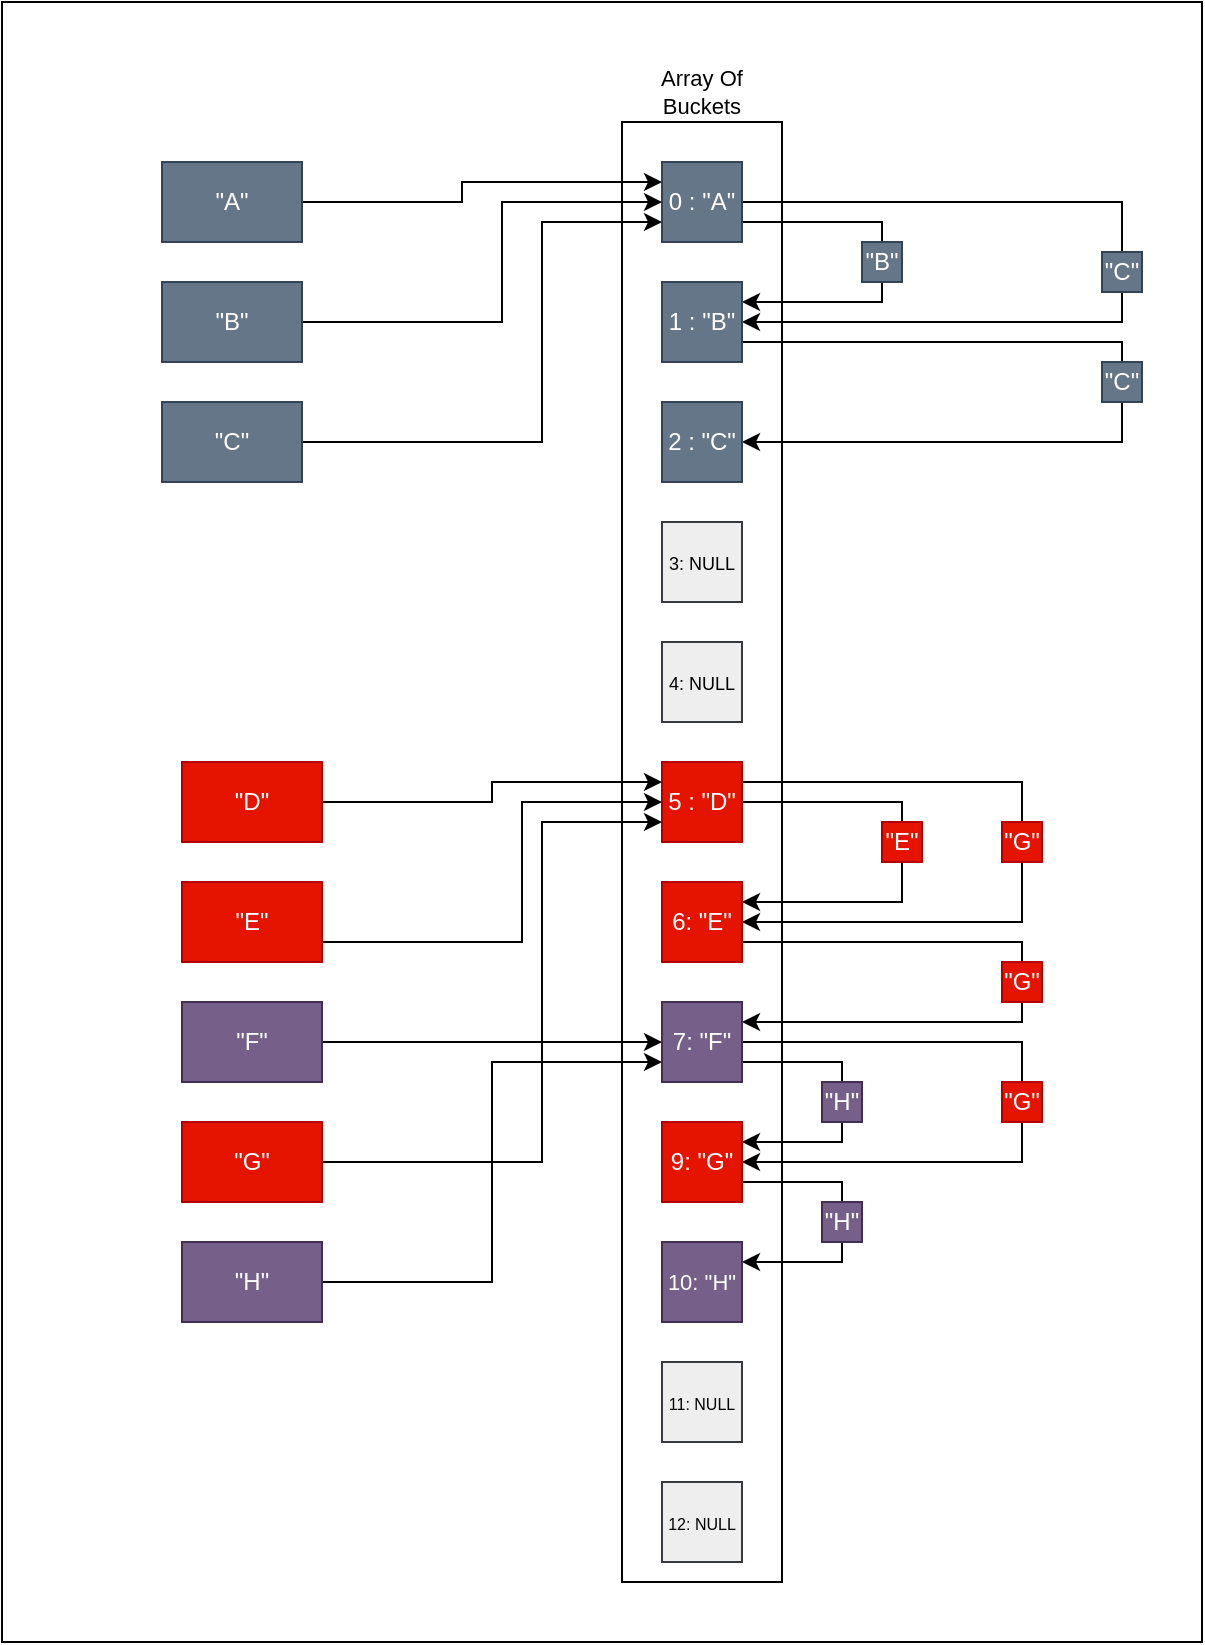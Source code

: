 <mxfile version="15.5.8"><diagram id="5SpBU2ZpAp6LxMxBz0T4" name="Page-1"><mxGraphModel dx="1298" dy="807" grid="1" gridSize="10" guides="1" tooltips="1" connect="1" arrows="1" fold="1" page="1" pageScale="1" pageWidth="850" pageHeight="1100" math="0" shadow="0"><root><mxCell id="0"/><mxCell id="1" parent="0"/><mxCell id="0hxtdNQHNH2iXTW06Vc6-2" value="" style="rounded=0;whiteSpace=wrap;html=1;" parent="1" vertex="1"><mxGeometry x="360" y="160" width="80" height="730" as="geometry"/></mxCell><mxCell id="0hxtdNQHNH2iXTW06Vc6-32" style="edgeStyle=orthogonalEdgeStyle;rounded=0;orthogonalLoop=1;jettySize=auto;html=1;exitX=1;exitY=0.5;exitDx=0;exitDy=0;entryX=1;entryY=0.5;entryDx=0;entryDy=0;fontColor=#FFFFFF;" parent="1" source="0hxtdNQHNH2iXTW06Vc6-3" target="0hxtdNQHNH2iXTW06Vc6-5" edge="1"><mxGeometry relative="1" as="geometry"><Array as="points"><mxPoint x="610" y="200"/><mxPoint x="610" y="260"/></Array></mxGeometry></mxCell><mxCell id="0hxtdNQHNH2iXTW06Vc6-36" style="edgeStyle=orthogonalEdgeStyle;rounded=0;orthogonalLoop=1;jettySize=auto;html=1;exitX=1;exitY=0.75;exitDx=0;exitDy=0;entryX=1;entryY=0.25;entryDx=0;entryDy=0;fontColor=#FFFFFF;" parent="1" source="0hxtdNQHNH2iXTW06Vc6-3" target="0hxtdNQHNH2iXTW06Vc6-5" edge="1"><mxGeometry relative="1" as="geometry"><Array as="points"><mxPoint x="490" y="210"/><mxPoint x="490" y="250"/></Array></mxGeometry></mxCell><mxCell id="0hxtdNQHNH2iXTW06Vc6-3" value="0 : &quot;A&quot;" style="whiteSpace=wrap;html=1;aspect=fixed;fillColor=#647687;fontColor=#ffffff;strokeColor=#314354;" parent="1" vertex="1"><mxGeometry x="380" y="180" width="40" height="40" as="geometry"/></mxCell><mxCell id="0hxtdNQHNH2iXTW06Vc6-34" style="edgeStyle=orthogonalEdgeStyle;rounded=0;orthogonalLoop=1;jettySize=auto;html=1;exitX=1;exitY=0.75;exitDx=0;exitDy=0;entryX=1;entryY=0.5;entryDx=0;entryDy=0;fontColor=#FFFFFF;" parent="1" source="0hxtdNQHNH2iXTW06Vc6-5" target="0hxtdNQHNH2iXTW06Vc6-6" edge="1"><mxGeometry relative="1" as="geometry"><Array as="points"><mxPoint x="610" y="270"/><mxPoint x="610" y="320"/></Array></mxGeometry></mxCell><mxCell id="0hxtdNQHNH2iXTW06Vc6-5" value="1 : &quot;B&quot;" style="whiteSpace=wrap;html=1;aspect=fixed;fillColor=#647687;fontColor=#ffffff;strokeColor=#314354;" parent="1" vertex="1"><mxGeometry x="380" y="240" width="40" height="40" as="geometry"/></mxCell><mxCell id="0hxtdNQHNH2iXTW06Vc6-6" value="2 : &quot;C&quot;" style="whiteSpace=wrap;html=1;aspect=fixed;fillColor=#647687;fontColor=#ffffff;strokeColor=#314354;" parent="1" vertex="1"><mxGeometry x="380" y="300" width="40" height="40" as="geometry"/></mxCell><mxCell id="0hxtdNQHNH2iXTW06Vc6-7" value="&lt;font style=&quot;font-size: 9px&quot;&gt;3: NULL&lt;/font&gt;" style="whiteSpace=wrap;html=1;aspect=fixed;fillColor=#eeeeee;strokeColor=#36393d;" parent="1" vertex="1"><mxGeometry x="380" y="360" width="40" height="40" as="geometry"/></mxCell><mxCell id="0hxtdNQHNH2iXTW06Vc6-8" value="&lt;font style=&quot;font-size: 9px&quot;&gt;4: NULL&lt;/font&gt;" style="whiteSpace=wrap;html=1;aspect=fixed;fillColor=#eeeeee;strokeColor=#36393d;" parent="1" vertex="1"><mxGeometry x="380" y="420" width="40" height="40" as="geometry"/></mxCell><mxCell id="0hxtdNQHNH2iXTW06Vc6-35" style="edgeStyle=orthogonalEdgeStyle;rounded=0;orthogonalLoop=1;jettySize=auto;html=1;exitX=1;exitY=0.5;exitDx=0;exitDy=0;entryX=1;entryY=0.25;entryDx=0;entryDy=0;fontColor=#FFFFFF;" parent="1" source="0hxtdNQHNH2iXTW06Vc6-9" target="0hxtdNQHNH2iXTW06Vc6-10" edge="1"><mxGeometry relative="1" as="geometry"><Array as="points"><mxPoint x="500" y="500"/><mxPoint x="500" y="550"/></Array></mxGeometry></mxCell><mxCell id="0hxtdNQHNH2iXTW06Vc6-59" style="edgeStyle=orthogonalEdgeStyle;rounded=0;orthogonalLoop=1;jettySize=auto;html=1;exitX=1;exitY=0.25;exitDx=0;exitDy=0;entryX=1;entryY=0.5;entryDx=0;entryDy=0;fontSize=11;fontColor=#000000;" parent="1" source="0hxtdNQHNH2iXTW06Vc6-9" target="0hxtdNQHNH2iXTW06Vc6-10" edge="1"><mxGeometry relative="1" as="geometry"><Array as="points"><mxPoint x="560" y="490"/><mxPoint x="560" y="560"/></Array></mxGeometry></mxCell><mxCell id="0hxtdNQHNH2iXTW06Vc6-9" value="5 : &quot;D&quot;" style="whiteSpace=wrap;html=1;aspect=fixed;fillColor=#e51400;fontColor=#ffffff;strokeColor=#B20000;" parent="1" vertex="1"><mxGeometry x="380" y="480" width="40" height="40" as="geometry"/></mxCell><mxCell id="0hxtdNQHNH2iXTW06Vc6-61" style="edgeStyle=orthogonalEdgeStyle;rounded=0;orthogonalLoop=1;jettySize=auto;html=1;exitX=1;exitY=0.75;exitDx=0;exitDy=0;entryX=1;entryY=0.25;entryDx=0;entryDy=0;fontSize=11;fontColor=#000000;" parent="1" source="0hxtdNQHNH2iXTW06Vc6-10" target="0hxtdNQHNH2iXTW06Vc6-11" edge="1"><mxGeometry relative="1" as="geometry"><Array as="points"><mxPoint x="560" y="570"/><mxPoint x="560" y="610"/></Array></mxGeometry></mxCell><mxCell id="0hxtdNQHNH2iXTW06Vc6-10" value="6: &quot;E&quot;" style="whiteSpace=wrap;html=1;aspect=fixed;fillColor=#e51400;fontColor=#ffffff;strokeColor=#B20000;" parent="1" vertex="1"><mxGeometry x="380" y="540" width="40" height="40" as="geometry"/></mxCell><mxCell id="0hxtdNQHNH2iXTW06Vc6-63" style="edgeStyle=orthogonalEdgeStyle;rounded=0;orthogonalLoop=1;jettySize=auto;html=1;exitX=1;exitY=0.5;exitDx=0;exitDy=0;entryX=1;entryY=0.5;entryDx=0;entryDy=0;fontSize=11;fontColor=#000000;" parent="1" source="0hxtdNQHNH2iXTW06Vc6-11" target="0hxtdNQHNH2iXTW06Vc6-12" edge="1"><mxGeometry relative="1" as="geometry"><Array as="points"><mxPoint x="560" y="620"/><mxPoint x="560" y="680"/></Array></mxGeometry></mxCell><mxCell id="0hxtdNQHNH2iXTW06Vc6-65" style="edgeStyle=orthogonalEdgeStyle;rounded=0;orthogonalLoop=1;jettySize=auto;html=1;exitX=1;exitY=0.75;exitDx=0;exitDy=0;entryX=1;entryY=0.25;entryDx=0;entryDy=0;fontSize=11;fontColor=#000000;" parent="1" source="0hxtdNQHNH2iXTW06Vc6-11" target="0hxtdNQHNH2iXTW06Vc6-12" edge="1"><mxGeometry relative="1" as="geometry"><Array as="points"><mxPoint x="470" y="630"/><mxPoint x="470" y="670"/></Array></mxGeometry></mxCell><mxCell id="0hxtdNQHNH2iXTW06Vc6-11" value="7: &quot;F&quot;" style="whiteSpace=wrap;html=1;aspect=fixed;fillColor=#76608a;fontColor=#ffffff;strokeColor=#432D57;" parent="1" vertex="1"><mxGeometry x="380" y="600" width="40" height="40" as="geometry"/></mxCell><mxCell id="0hxtdNQHNH2iXTW06Vc6-67" style="edgeStyle=orthogonalEdgeStyle;rounded=0;orthogonalLoop=1;jettySize=auto;html=1;exitX=1;exitY=0.75;exitDx=0;exitDy=0;entryX=1;entryY=0.25;entryDx=0;entryDy=0;fontSize=11;fontColor=#000000;" parent="1" source="0hxtdNQHNH2iXTW06Vc6-12" target="0hxtdNQHNH2iXTW06Vc6-46" edge="1"><mxGeometry relative="1" as="geometry"><Array as="points"><mxPoint x="470" y="690"/><mxPoint x="470" y="730"/></Array></mxGeometry></mxCell><mxCell id="0hxtdNQHNH2iXTW06Vc6-12" value="9: &quot;G&quot;" style="whiteSpace=wrap;html=1;aspect=fixed;fillColor=#e51400;fontColor=#ffffff;strokeColor=#B20000;" parent="1" vertex="1"><mxGeometry x="380" y="660" width="40" height="40" as="geometry"/></mxCell><mxCell id="0hxtdNQHNH2iXTW06Vc6-23" style="edgeStyle=orthogonalEdgeStyle;rounded=0;orthogonalLoop=1;jettySize=auto;html=1;exitX=1;exitY=0.5;exitDx=0;exitDy=0;entryX=0;entryY=0.25;entryDx=0;entryDy=0;" parent="1" source="0hxtdNQHNH2iXTW06Vc6-14" target="0hxtdNQHNH2iXTW06Vc6-3" edge="1"><mxGeometry relative="1" as="geometry"><Array as="points"><mxPoint x="280" y="200"/><mxPoint x="280" y="190"/></Array></mxGeometry></mxCell><mxCell id="0hxtdNQHNH2iXTW06Vc6-14" value="&quot;A&quot;" style="rounded=0;whiteSpace=wrap;html=1;fillColor=#647687;fontColor=#ffffff;strokeColor=#314354;" parent="1" vertex="1"><mxGeometry x="130" y="180" width="70" height="40" as="geometry"/></mxCell><mxCell id="0hxtdNQHNH2iXTW06Vc6-25" style="edgeStyle=orthogonalEdgeStyle;rounded=0;orthogonalLoop=1;jettySize=auto;html=1;exitX=1;exitY=0.5;exitDx=0;exitDy=0;entryX=0;entryY=0.5;entryDx=0;entryDy=0;" parent="1" source="0hxtdNQHNH2iXTW06Vc6-16" target="0hxtdNQHNH2iXTW06Vc6-3" edge="1"><mxGeometry relative="1" as="geometry"><Array as="points"><mxPoint x="300" y="260"/><mxPoint x="300" y="200"/></Array></mxGeometry></mxCell><mxCell id="0hxtdNQHNH2iXTW06Vc6-16" value="&quot;B&quot;" style="rounded=0;whiteSpace=wrap;html=1;fillColor=#647687;fontColor=#ffffff;strokeColor=#314354;" parent="1" vertex="1"><mxGeometry x="130" y="240" width="70" height="40" as="geometry"/></mxCell><mxCell id="0hxtdNQHNH2iXTW06Vc6-27" style="edgeStyle=orthogonalEdgeStyle;rounded=0;orthogonalLoop=1;jettySize=auto;html=1;exitX=1;exitY=0.5;exitDx=0;exitDy=0;entryX=0;entryY=0.75;entryDx=0;entryDy=0;" parent="1" source="0hxtdNQHNH2iXTW06Vc6-17" target="0hxtdNQHNH2iXTW06Vc6-3" edge="1"><mxGeometry relative="1" as="geometry"><Array as="points"><mxPoint x="320" y="320"/><mxPoint x="320" y="210"/></Array></mxGeometry></mxCell><mxCell id="0hxtdNQHNH2iXTW06Vc6-17" value="&quot;C&quot;" style="rounded=0;whiteSpace=wrap;html=1;fillColor=#647687;fontColor=#ffffff;strokeColor=#314354;" parent="1" vertex="1"><mxGeometry x="130" y="300" width="70" height="40" as="geometry"/></mxCell><mxCell id="0hxtdNQHNH2iXTW06Vc6-28" style="edgeStyle=orthogonalEdgeStyle;rounded=0;orthogonalLoop=1;jettySize=auto;html=1;exitX=1;exitY=0.5;exitDx=0;exitDy=0;entryX=0;entryY=0.25;entryDx=0;entryDy=0;fontColor=#FFFFFF;" parent="1" source="0hxtdNQHNH2iXTW06Vc6-18" target="0hxtdNQHNH2iXTW06Vc6-9" edge="1"><mxGeometry relative="1" as="geometry"/></mxCell><mxCell id="0hxtdNQHNH2iXTW06Vc6-18" value="&quot;D&quot;" style="rounded=0;whiteSpace=wrap;html=1;fillColor=#e51400;fontColor=#ffffff;strokeColor=#B20000;" parent="1" vertex="1"><mxGeometry x="140" y="480" width="70" height="40" as="geometry"/></mxCell><mxCell id="0hxtdNQHNH2iXTW06Vc6-29" style="edgeStyle=orthogonalEdgeStyle;rounded=0;orthogonalLoop=1;jettySize=auto;html=1;exitX=1;exitY=0.5;exitDx=0;exitDy=0;entryX=0;entryY=0.5;entryDx=0;entryDy=0;fontColor=#FFFFFF;" parent="1" source="0hxtdNQHNH2iXTW06Vc6-19" target="0hxtdNQHNH2iXTW06Vc6-9" edge="1"><mxGeometry relative="1" as="geometry"><Array as="points"><mxPoint x="310" y="570"/><mxPoint x="310" y="500"/></Array></mxGeometry></mxCell><mxCell id="0hxtdNQHNH2iXTW06Vc6-19" value="&quot;E&quot;" style="rounded=0;whiteSpace=wrap;html=1;fillColor=#e51400;fontColor=#ffffff;strokeColor=#B20000;" parent="1" vertex="1"><mxGeometry x="140" y="540" width="70" height="40" as="geometry"/></mxCell><mxCell id="0hxtdNQHNH2iXTW06Vc6-31" style="edgeStyle=orthogonalEdgeStyle;rounded=0;orthogonalLoop=1;jettySize=auto;html=1;exitX=1;exitY=0.5;exitDx=0;exitDy=0;entryX=0;entryY=0.5;entryDx=0;entryDy=0;fontColor=#FFFFFF;" parent="1" source="0hxtdNQHNH2iXTW06Vc6-20" target="0hxtdNQHNH2iXTW06Vc6-11" edge="1"><mxGeometry relative="1" as="geometry"/></mxCell><mxCell id="0hxtdNQHNH2iXTW06Vc6-20" value="&quot;F&quot;" style="rounded=0;whiteSpace=wrap;html=1;fillColor=#76608a;fontColor=#ffffff;strokeColor=#432D57;" parent="1" vertex="1"><mxGeometry x="140" y="600" width="70" height="40" as="geometry"/></mxCell><mxCell id="0hxtdNQHNH2iXTW06Vc6-37" value="&quot;B&quot;" style="rounded=0;whiteSpace=wrap;html=1;fillColor=#647687;fontColor=#ffffff;strokeColor=#314354;" parent="1" vertex="1"><mxGeometry x="480" y="220" width="20" height="20" as="geometry"/></mxCell><mxCell id="0hxtdNQHNH2iXTW06Vc6-39" value="&quot;C&quot;" style="rounded=0;whiteSpace=wrap;html=1;fillColor=#647687;fontColor=#ffffff;strokeColor=#314354;" parent="1" vertex="1"><mxGeometry x="600" y="225" width="20" height="20" as="geometry"/></mxCell><mxCell id="0hxtdNQHNH2iXTW06Vc6-40" value="&quot;C&quot;" style="rounded=0;whiteSpace=wrap;html=1;fillColor=#647687;fontColor=#ffffff;strokeColor=#314354;" parent="1" vertex="1"><mxGeometry x="600" y="280" width="20" height="20" as="geometry"/></mxCell><mxCell id="0hxtdNQHNH2iXTW06Vc6-46" value="&lt;font style=&quot;font-size: 11px&quot;&gt;10: &quot;H&quot;&lt;/font&gt;" style="whiteSpace=wrap;html=1;aspect=fixed;fillColor=#76608a;fontColor=#ffffff;strokeColor=#432D57;" parent="1" vertex="1"><mxGeometry x="380" y="720" width="40" height="40" as="geometry"/></mxCell><mxCell id="0hxtdNQHNH2iXTW06Vc6-47" value="&lt;font style=&quot;font-size: 8px&quot;&gt;11: NULL&lt;/font&gt;" style="whiteSpace=wrap;html=1;aspect=fixed;fillColor=#eeeeee;strokeColor=#36393d;" parent="1" vertex="1"><mxGeometry x="380" y="780" width="40" height="40" as="geometry"/></mxCell><mxCell id="0hxtdNQHNH2iXTW06Vc6-48" value="&lt;font style=&quot;font-size: 8px&quot;&gt;12: NULL&lt;/font&gt;" style="whiteSpace=wrap;html=1;aspect=fixed;fillColor=#eeeeee;strokeColor=#36393d;" parent="1" vertex="1"><mxGeometry x="380" y="840" width="40" height="40" as="geometry"/></mxCell><mxCell id="0hxtdNQHNH2iXTW06Vc6-50" style="edgeStyle=orthogonalEdgeStyle;rounded=0;orthogonalLoop=1;jettySize=auto;html=1;exitX=1;exitY=0.5;exitDx=0;exitDy=0;entryX=0;entryY=0.75;entryDx=0;entryDy=0;fontColor=#000000;" parent="1" source="0hxtdNQHNH2iXTW06Vc6-49" target="0hxtdNQHNH2iXTW06Vc6-9" edge="1"><mxGeometry relative="1" as="geometry"><Array as="points"><mxPoint x="320" y="680"/><mxPoint x="320" y="510"/></Array></mxGeometry></mxCell><mxCell id="0hxtdNQHNH2iXTW06Vc6-49" value="&quot;G&quot;" style="rounded=0;whiteSpace=wrap;html=1;fillColor=#e51400;fontColor=#ffffff;strokeColor=#B20000;" parent="1" vertex="1"><mxGeometry x="140" y="660" width="70" height="40" as="geometry"/></mxCell><mxCell id="0hxtdNQHNH2iXTW06Vc6-53" style="edgeStyle=orthogonalEdgeStyle;rounded=0;orthogonalLoop=1;jettySize=auto;html=1;exitX=1;exitY=0.5;exitDx=0;exitDy=0;entryX=0;entryY=0.75;entryDx=0;entryDy=0;fontColor=#000000;" parent="1" source="0hxtdNQHNH2iXTW06Vc6-52" target="0hxtdNQHNH2iXTW06Vc6-11" edge="1"><mxGeometry relative="1" as="geometry"/></mxCell><mxCell id="0hxtdNQHNH2iXTW06Vc6-52" value="&quot;H&quot;" style="rounded=0;whiteSpace=wrap;html=1;fillColor=#76608a;fontColor=#ffffff;strokeColor=#432D57;" parent="1" vertex="1"><mxGeometry x="140" y="720" width="70" height="40" as="geometry"/></mxCell><mxCell id="0hxtdNQHNH2iXTW06Vc6-58" value="&quot;E&quot;" style="rounded=0;whiteSpace=wrap;html=1;fillColor=#e51400;fontColor=#ffffff;strokeColor=#B20000;" parent="1" vertex="1"><mxGeometry x="490" y="510" width="20" height="20" as="geometry"/></mxCell><mxCell id="0hxtdNQHNH2iXTW06Vc6-60" value="&quot;G&quot;" style="rounded=0;whiteSpace=wrap;html=1;fillColor=#e51400;fontColor=#ffffff;strokeColor=#B20000;" parent="1" vertex="1"><mxGeometry x="550" y="510" width="20" height="20" as="geometry"/></mxCell><mxCell id="0hxtdNQHNH2iXTW06Vc6-62" value="&quot;G&quot;" style="rounded=0;whiteSpace=wrap;html=1;fillColor=#e51400;fontColor=#ffffff;strokeColor=#B20000;" parent="1" vertex="1"><mxGeometry x="550" y="580" width="20" height="20" as="geometry"/></mxCell><mxCell id="0hxtdNQHNH2iXTW06Vc6-64" value="&quot;G&quot;" style="rounded=0;whiteSpace=wrap;html=1;fillColor=#e51400;fontColor=#ffffff;strokeColor=#B20000;" parent="1" vertex="1"><mxGeometry x="550" y="640" width="20" height="20" as="geometry"/></mxCell><mxCell id="0hxtdNQHNH2iXTW06Vc6-66" value="&quot;H&quot;" style="rounded=0;whiteSpace=wrap;html=1;fillColor=#76608a;fontColor=#ffffff;strokeColor=#432D57;" parent="1" vertex="1"><mxGeometry x="460" y="640" width="20" height="20" as="geometry"/></mxCell><mxCell id="0hxtdNQHNH2iXTW06Vc6-68" value="&quot;H&quot;" style="rounded=0;whiteSpace=wrap;html=1;fillColor=#76608a;fontColor=#ffffff;strokeColor=#432D57;" parent="1" vertex="1"><mxGeometry x="460" y="700" width="20" height="20" as="geometry"/></mxCell><mxCell id="0hxtdNQHNH2iXTW06Vc6-75" value="&lt;font style=&quot;font-size: 11px&quot;&gt;Array Of Buckets&lt;/font&gt;" style="text;html=1;strokeColor=none;fillColor=none;align=center;verticalAlign=middle;whiteSpace=wrap;rounded=0;fontSize=9;fontColor=#000000;" parent="1" vertex="1"><mxGeometry x="360" y="130" width="80" height="30" as="geometry"/></mxCell><mxCell id="0hxtdNQHNH2iXTW06Vc6-76" value="" style="rounded=0;whiteSpace=wrap;html=1;fontSize=11;fontColor=#000000;fillColor=none;" parent="1" vertex="1"><mxGeometry x="50" y="100" width="600" height="820" as="geometry"/></mxCell></root></mxGraphModel></diagram></mxfile>